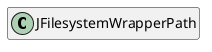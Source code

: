 @startuml
set namespaceSeparator \\
hide members
hide << alias >> circle

class JFilesystemWrapperPath
@enduml
